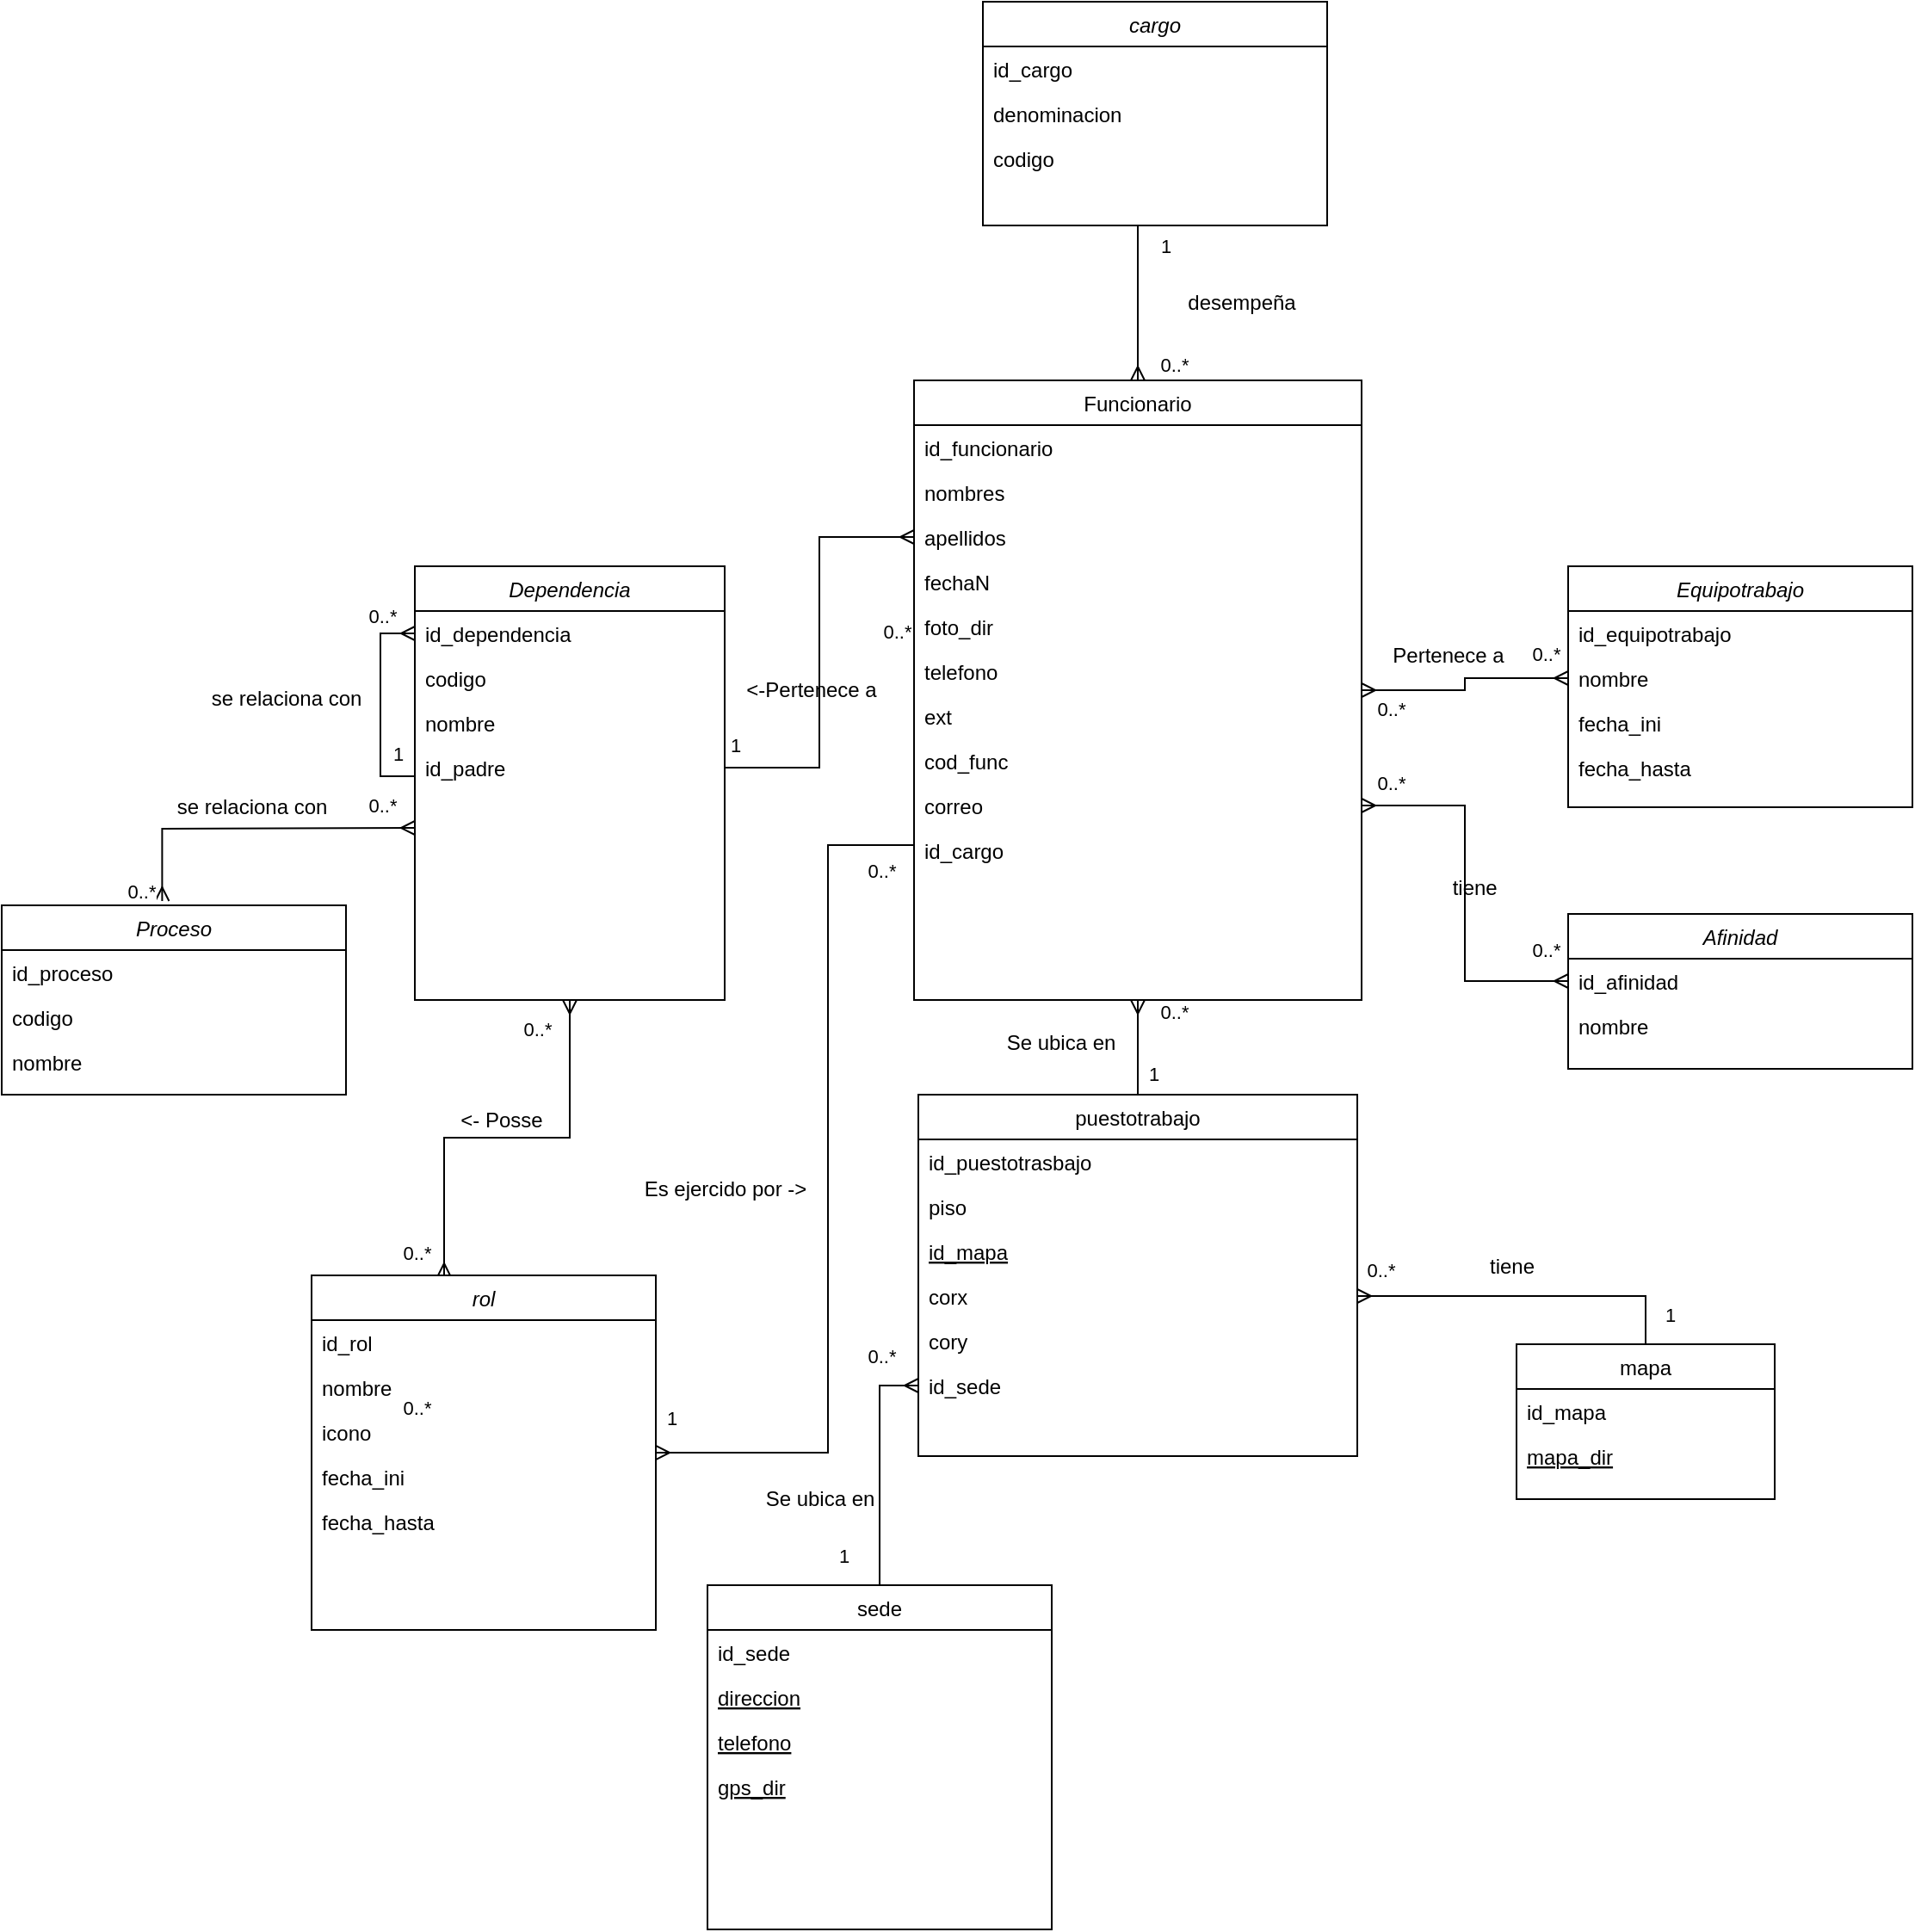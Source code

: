 <mxfile version="20.4.0" type="device"><diagram id="C5RBs43oDa-KdzZeNtuy" name="Page-1"><mxGraphModel dx="1863" dy="1583" grid="1" gridSize="10" guides="1" tooltips="1" connect="1" arrows="1" fold="1" page="1" pageScale="1" pageWidth="827" pageHeight="1169" math="0" shadow="0"><root><mxCell id="WIyWlLk6GJQsqaUBKTNV-0"/><mxCell id="WIyWlLk6GJQsqaUBKTNV-1" parent="WIyWlLk6GJQsqaUBKTNV-0"/><mxCell id="zfeD__LdjtJM36EsE9e9-96" style="edgeStyle=orthogonalEdgeStyle;rounded=0;orthogonalLoop=1;jettySize=auto;html=1;entryX=0.385;entryY=0.005;entryDx=0;entryDy=0;entryPerimeter=0;startArrow=ERmany;startFill=0;endArrow=ERmany;endFill=0;" parent="WIyWlLk6GJQsqaUBKTNV-1" source="zkfFHV4jXpPFQw0GAbJ--0" target="zfeD__LdjtJM36EsE9e9-49" edge="1"><mxGeometry relative="1" as="geometry"/></mxCell><mxCell id="zkfFHV4jXpPFQw0GAbJ--0" value="Dependencia" style="swimlane;fontStyle=2;align=center;verticalAlign=top;childLayout=stackLayout;horizontal=1;startSize=26;horizontalStack=0;resizeParent=1;resizeLast=0;collapsible=1;marginBottom=0;rounded=0;shadow=0;strokeWidth=1;" parent="WIyWlLk6GJQsqaUBKTNV-1" vertex="1"><mxGeometry x="160" y="28" width="180" height="252" as="geometry"><mxRectangle x="230" y="140" width="160" height="26" as="alternateBounds"/></mxGeometry></mxCell><mxCell id="zkfFHV4jXpPFQw0GAbJ--1" value="id_dependencia" style="text;align=left;verticalAlign=top;spacingLeft=4;spacingRight=4;overflow=hidden;rotatable=0;points=[[0,0.5],[1,0.5]];portConstraint=eastwest;" parent="zkfFHV4jXpPFQw0GAbJ--0" vertex="1"><mxGeometry y="26" width="180" height="26" as="geometry"/></mxCell><mxCell id="zkfFHV4jXpPFQw0GAbJ--2" value="codigo" style="text;align=left;verticalAlign=top;spacingLeft=4;spacingRight=4;overflow=hidden;rotatable=0;points=[[0,0.5],[1,0.5]];portConstraint=eastwest;rounded=0;shadow=0;html=0;" parent="zkfFHV4jXpPFQw0GAbJ--0" vertex="1"><mxGeometry y="52" width="180" height="26" as="geometry"/></mxCell><mxCell id="zkfFHV4jXpPFQw0GAbJ--3" value="nombre" style="text;align=left;verticalAlign=top;spacingLeft=4;spacingRight=4;overflow=hidden;rotatable=0;points=[[0,0.5],[1,0.5]];portConstraint=eastwest;rounded=0;shadow=0;html=0;" parent="zkfFHV4jXpPFQw0GAbJ--0" vertex="1"><mxGeometry y="78" width="180" height="26" as="geometry"/></mxCell><mxCell id="zfeD__LdjtJM36EsE9e9-3" style="edgeStyle=orthogonalEdgeStyle;rounded=0;orthogonalLoop=1;jettySize=auto;html=1;exitX=0;exitY=0.5;exitDx=0;exitDy=0;entryX=0;entryY=0.5;entryDx=0;entryDy=0;endArrow=ERmany;endFill=0;" parent="zkfFHV4jXpPFQw0GAbJ--0" source="zfeD__LdjtJM36EsE9e9-1" target="zkfFHV4jXpPFQw0GAbJ--1" edge="1"><mxGeometry relative="1" as="geometry"><Array as="points"><mxPoint y="122"/><mxPoint x="-20" y="122"/><mxPoint x="-20" y="39"/></Array></mxGeometry></mxCell><mxCell id="zfeD__LdjtJM36EsE9e9-85" value="1" style="edgeLabel;html=1;align=center;verticalAlign=middle;resizable=0;points=[];" parent="zfeD__LdjtJM36EsE9e9-3" vertex="1" connectable="0"><mxGeometry x="-0.415" y="4" relative="1" as="geometry"><mxPoint x="14" y="-1" as="offset"/></mxGeometry></mxCell><mxCell id="zfeD__LdjtJM36EsE9e9-1" value="id_padre" style="text;align=left;verticalAlign=top;spacingLeft=4;spacingRight=4;overflow=hidden;rotatable=0;points=[[0,0.5],[1,0.5]];portConstraint=eastwest;rounded=0;shadow=0;html=0;" parent="zkfFHV4jXpPFQw0GAbJ--0" vertex="1"><mxGeometry y="104" width="180" height="26" as="geometry"/></mxCell><mxCell id="zkfFHV4jXpPFQw0GAbJ--6" value="puestotrabajo" style="swimlane;fontStyle=0;align=center;verticalAlign=top;childLayout=stackLayout;horizontal=1;startSize=26;horizontalStack=0;resizeParent=1;resizeLast=0;collapsible=1;marginBottom=0;rounded=0;shadow=0;strokeWidth=1;" parent="WIyWlLk6GJQsqaUBKTNV-1" vertex="1"><mxGeometry x="452.5" y="335" width="255" height="210" as="geometry"><mxRectangle x="130" y="380" width="160" height="26" as="alternateBounds"/></mxGeometry></mxCell><mxCell id="zkfFHV4jXpPFQw0GAbJ--7" value="id_puestotrasbajo" style="text;align=left;verticalAlign=top;spacingLeft=4;spacingRight=4;overflow=hidden;rotatable=0;points=[[0,0.5],[1,0.5]];portConstraint=eastwest;" parent="zkfFHV4jXpPFQw0GAbJ--6" vertex="1"><mxGeometry y="26" width="255" height="26" as="geometry"/></mxCell><mxCell id="zkfFHV4jXpPFQw0GAbJ--8" value="piso" style="text;align=left;verticalAlign=top;spacingLeft=4;spacingRight=4;overflow=hidden;rotatable=0;points=[[0,0.5],[1,0.5]];portConstraint=eastwest;rounded=0;shadow=0;html=0;" parent="zkfFHV4jXpPFQw0GAbJ--6" vertex="1"><mxGeometry y="52" width="255" height="26" as="geometry"/></mxCell><mxCell id="zkfFHV4jXpPFQw0GAbJ--10" value="id_mapa" style="text;align=left;verticalAlign=top;spacingLeft=4;spacingRight=4;overflow=hidden;rotatable=0;points=[[0,0.5],[1,0.5]];portConstraint=eastwest;fontStyle=4" parent="zkfFHV4jXpPFQw0GAbJ--6" vertex="1"><mxGeometry y="78" width="255" height="26" as="geometry"/></mxCell><mxCell id="zkfFHV4jXpPFQw0GAbJ--11" value="corx" style="text;align=left;verticalAlign=top;spacingLeft=4;spacingRight=4;overflow=hidden;rotatable=0;points=[[0,0.5],[1,0.5]];portConstraint=eastwest;" parent="zkfFHV4jXpPFQw0GAbJ--6" vertex="1"><mxGeometry y="104" width="255" height="26" as="geometry"/></mxCell><mxCell id="zfeD__LdjtJM36EsE9e9-25" value="cory" style="text;align=left;verticalAlign=top;spacingLeft=4;spacingRight=4;overflow=hidden;rotatable=0;points=[[0,0.5],[1,0.5]];portConstraint=eastwest;" parent="zkfFHV4jXpPFQw0GAbJ--6" vertex="1"><mxGeometry y="130" width="255" height="26" as="geometry"/></mxCell><mxCell id="zfeD__LdjtJM36EsE9e9-30" value="id_sede" style="text;align=left;verticalAlign=top;spacingLeft=4;spacingRight=4;overflow=hidden;rotatable=0;points=[[0,0.5],[1,0.5]];portConstraint=eastwest;" parent="zkfFHV4jXpPFQw0GAbJ--6" vertex="1"><mxGeometry y="156" width="255" height="26" as="geometry"/></mxCell><mxCell id="zfeD__LdjtJM36EsE9e9-8" style="edgeStyle=orthogonalEdgeStyle;rounded=0;orthogonalLoop=1;jettySize=auto;html=1;exitX=0.5;exitY=1;exitDx=0;exitDy=0;entryX=0.5;entryY=0;entryDx=0;entryDy=0;startArrow=ERmany;startFill=0;endArrow=none;endFill=0;" parent="WIyWlLk6GJQsqaUBKTNV-1" source="zkfFHV4jXpPFQw0GAbJ--17" target="zkfFHV4jXpPFQw0GAbJ--6" edge="1"><mxGeometry relative="1" as="geometry"/></mxCell><mxCell id="zfeD__LdjtJM36EsE9e9-70" style="edgeStyle=orthogonalEdgeStyle;rounded=0;orthogonalLoop=1;jettySize=auto;html=1;entryX=0;entryY=0.5;entryDx=0;entryDy=0;startArrow=ERmany;startFill=0;endArrow=ERmany;endFill=0;" parent="WIyWlLk6GJQsqaUBKTNV-1" source="zkfFHV4jXpPFQw0GAbJ--17" target="zfeD__LdjtJM36EsE9e9-66" edge="1"><mxGeometry relative="1" as="geometry"/></mxCell><mxCell id="zfeD__LdjtJM36EsE9e9-137" style="edgeStyle=orthogonalEdgeStyle;rounded=0;orthogonalLoop=1;jettySize=auto;html=1;startArrow=ERmany;startFill=0;endArrow=none;endFill=0;" parent="WIyWlLk6GJQsqaUBKTNV-1" source="zkfFHV4jXpPFQw0GAbJ--17" edge="1"><mxGeometry relative="1" as="geometry"><mxPoint x="580" y="-170" as="targetPoint"/></mxGeometry></mxCell><mxCell id="zkfFHV4jXpPFQw0GAbJ--17" value="Funcionario" style="swimlane;fontStyle=0;align=center;verticalAlign=top;childLayout=stackLayout;horizontal=1;startSize=26;horizontalStack=0;resizeParent=1;resizeLast=0;collapsible=1;marginBottom=0;rounded=0;shadow=0;strokeWidth=1;" parent="WIyWlLk6GJQsqaUBKTNV-1" vertex="1"><mxGeometry x="450" y="-80" width="260" height="360" as="geometry"><mxRectangle x="550" y="140" width="160" height="26" as="alternateBounds"/></mxGeometry></mxCell><mxCell id="zkfFHV4jXpPFQw0GAbJ--18" value="id_funcionario" style="text;align=left;verticalAlign=top;spacingLeft=4;spacingRight=4;overflow=hidden;rotatable=0;points=[[0,0.5],[1,0.5]];portConstraint=eastwest;" parent="zkfFHV4jXpPFQw0GAbJ--17" vertex="1"><mxGeometry y="26" width="260" height="26" as="geometry"/></mxCell><mxCell id="zkfFHV4jXpPFQw0GAbJ--19" value="nombres" style="text;align=left;verticalAlign=top;spacingLeft=4;spacingRight=4;overflow=hidden;rotatable=0;points=[[0,0.5],[1,0.5]];portConstraint=eastwest;rounded=0;shadow=0;html=0;" parent="zkfFHV4jXpPFQw0GAbJ--17" vertex="1"><mxGeometry y="52" width="260" height="26" as="geometry"/></mxCell><mxCell id="zkfFHV4jXpPFQw0GAbJ--20" value="apellidos" style="text;align=left;verticalAlign=top;spacingLeft=4;spacingRight=4;overflow=hidden;rotatable=0;points=[[0,0.5],[1,0.5]];portConstraint=eastwest;rounded=0;shadow=0;html=0;" parent="zkfFHV4jXpPFQw0GAbJ--17" vertex="1"><mxGeometry y="78" width="260" height="26" as="geometry"/></mxCell><mxCell id="zkfFHV4jXpPFQw0GAbJ--21" value="fechaN" style="text;align=left;verticalAlign=top;spacingLeft=4;spacingRight=4;overflow=hidden;rotatable=0;points=[[0,0.5],[1,0.5]];portConstraint=eastwest;rounded=0;shadow=0;html=0;" parent="zkfFHV4jXpPFQw0GAbJ--17" vertex="1"><mxGeometry y="104" width="260" height="26" as="geometry"/></mxCell><mxCell id="zkfFHV4jXpPFQw0GAbJ--22" value="foto_dir" style="text;align=left;verticalAlign=top;spacingLeft=4;spacingRight=4;overflow=hidden;rotatable=0;points=[[0,0.5],[1,0.5]];portConstraint=eastwest;rounded=0;shadow=0;html=0;" parent="zkfFHV4jXpPFQw0GAbJ--17" vertex="1"><mxGeometry y="130" width="260" height="26" as="geometry"/></mxCell><mxCell id="zfeD__LdjtJM36EsE9e9-28" value="telefono" style="text;align=left;verticalAlign=top;spacingLeft=4;spacingRight=4;overflow=hidden;rotatable=0;points=[[0,0.5],[1,0.5]];portConstraint=eastwest;" parent="zkfFHV4jXpPFQw0GAbJ--17" vertex="1"><mxGeometry y="156" width="260" height="26" as="geometry"/></mxCell><mxCell id="zfeD__LdjtJM36EsE9e9-29" value="ext" style="text;align=left;verticalAlign=top;spacingLeft=4;spacingRight=4;overflow=hidden;rotatable=0;points=[[0,0.5],[1,0.5]];portConstraint=eastwest;" parent="zkfFHV4jXpPFQw0GAbJ--17" vertex="1"><mxGeometry y="182" width="260" height="26" as="geometry"/></mxCell><mxCell id="zfeD__LdjtJM36EsE9e9-47" value="cod_func" style="text;align=left;verticalAlign=top;spacingLeft=4;spacingRight=4;overflow=hidden;rotatable=0;points=[[0,0.5],[1,0.5]];portConstraint=eastwest;" parent="zkfFHV4jXpPFQw0GAbJ--17" vertex="1"><mxGeometry y="208" width="260" height="26" as="geometry"/></mxCell><mxCell id="zfeD__LdjtJM36EsE9e9-48" value="correo" style="text;align=left;verticalAlign=top;spacingLeft=4;spacingRight=4;overflow=hidden;rotatable=0;points=[[0,0.5],[1,0.5]];portConstraint=eastwest;" parent="zkfFHV4jXpPFQw0GAbJ--17" vertex="1"><mxGeometry y="234" width="260" height="26" as="geometry"/></mxCell><mxCell id="zfeD__LdjtJM36EsE9e9-130" value="id_cargo" style="text;align=left;verticalAlign=top;spacingLeft=4;spacingRight=4;overflow=hidden;rotatable=0;points=[[0,0.5],[1,0.5]];portConstraint=eastwest;" parent="zkfFHV4jXpPFQw0GAbJ--17" vertex="1"><mxGeometry y="260" width="260" height="26" as="geometry"/></mxCell><mxCell id="zfeD__LdjtJM36EsE9e9-5" style="edgeStyle=orthogonalEdgeStyle;rounded=0;orthogonalLoop=1;jettySize=auto;html=1;exitX=0;exitY=0.5;exitDx=0;exitDy=0;entryX=1;entryY=0.5;entryDx=0;entryDy=0;endArrow=none;endFill=0;startArrow=ERmany;startFill=0;" parent="WIyWlLk6GJQsqaUBKTNV-1" source="zkfFHV4jXpPFQw0GAbJ--20" target="zfeD__LdjtJM36EsE9e9-1" edge="1"><mxGeometry relative="1" as="geometry"/></mxCell><mxCell id="zfeD__LdjtJM36EsE9e9-81" value="0..*" style="edgeLabel;html=1;align=center;verticalAlign=middle;resizable=0;points=[];" parent="zfeD__LdjtJM36EsE9e9-5" vertex="1" connectable="0"><mxGeometry x="0.318" y="4" relative="1" as="geometry"><mxPoint x="41" y="-51" as="offset"/></mxGeometry></mxCell><mxCell id="zfeD__LdjtJM36EsE9e9-9" value="sede" style="swimlane;fontStyle=0;align=center;verticalAlign=top;childLayout=stackLayout;horizontal=1;startSize=26;horizontalStack=0;resizeParent=1;resizeLast=0;collapsible=1;marginBottom=0;rounded=0;shadow=0;strokeWidth=1;" parent="WIyWlLk6GJQsqaUBKTNV-1" vertex="1"><mxGeometry x="330" y="620" width="200" height="200" as="geometry"><mxRectangle x="130" y="380" width="160" height="26" as="alternateBounds"/></mxGeometry></mxCell><mxCell id="zfeD__LdjtJM36EsE9e9-10" value="id_sede" style="text;align=left;verticalAlign=top;spacingLeft=4;spacingRight=4;overflow=hidden;rotatable=0;points=[[0,0.5],[1,0.5]];portConstraint=eastwest;" parent="zfeD__LdjtJM36EsE9e9-9" vertex="1"><mxGeometry y="26" width="200" height="26" as="geometry"/></mxCell><mxCell id="zfeD__LdjtJM36EsE9e9-12" value="direccion" style="text;align=left;verticalAlign=top;spacingLeft=4;spacingRight=4;overflow=hidden;rotatable=0;points=[[0,0.5],[1,0.5]];portConstraint=eastwest;fontStyle=4" parent="zfeD__LdjtJM36EsE9e9-9" vertex="1"><mxGeometry y="52" width="200" height="26" as="geometry"/></mxCell><mxCell id="zfeD__LdjtJM36EsE9e9-26" value="telefono" style="text;align=left;verticalAlign=top;spacingLeft=4;spacingRight=4;overflow=hidden;rotatable=0;points=[[0,0.5],[1,0.5]];portConstraint=eastwest;fontStyle=4" parent="zfeD__LdjtJM36EsE9e9-9" vertex="1"><mxGeometry y="78" width="200" height="26" as="geometry"/></mxCell><mxCell id="zfeD__LdjtJM36EsE9e9-27" value="gps_dir" style="text;align=left;verticalAlign=top;spacingLeft=4;spacingRight=4;overflow=hidden;rotatable=0;points=[[0,0.5],[1,0.5]];portConstraint=eastwest;fontStyle=4" parent="zfeD__LdjtJM36EsE9e9-9" vertex="1"><mxGeometry y="104" width="200" height="26" as="geometry"/></mxCell><mxCell id="zfeD__LdjtJM36EsE9e9-14" value="mapa" style="swimlane;fontStyle=0;align=center;verticalAlign=top;childLayout=stackLayout;horizontal=1;startSize=26;horizontalStack=0;resizeParent=1;resizeLast=0;collapsible=1;marginBottom=0;rounded=0;shadow=0;strokeWidth=1;" parent="WIyWlLk6GJQsqaUBKTNV-1" vertex="1"><mxGeometry x="800" y="480" width="150" height="90" as="geometry"><mxRectangle x="130" y="380" width="160" height="26" as="alternateBounds"/></mxGeometry></mxCell><mxCell id="zfeD__LdjtJM36EsE9e9-15" value="id_mapa" style="text;align=left;verticalAlign=top;spacingLeft=4;spacingRight=4;overflow=hidden;rotatable=0;points=[[0,0.5],[1,0.5]];portConstraint=eastwest;" parent="zfeD__LdjtJM36EsE9e9-14" vertex="1"><mxGeometry y="26" width="150" height="26" as="geometry"/></mxCell><mxCell id="zfeD__LdjtJM36EsE9e9-17" value="mapa_dir" style="text;align=left;verticalAlign=top;spacingLeft=4;spacingRight=4;overflow=hidden;rotatable=0;points=[[0,0.5],[1,0.5]];portConstraint=eastwest;fontStyle=4" parent="zfeD__LdjtJM36EsE9e9-14" vertex="1"><mxGeometry y="52" width="150" height="26" as="geometry"/></mxCell><mxCell id="zfeD__LdjtJM36EsE9e9-31" style="edgeStyle=orthogonalEdgeStyle;rounded=0;orthogonalLoop=1;jettySize=auto;html=1;exitX=0;exitY=0.5;exitDx=0;exitDy=0;entryX=0.5;entryY=0;entryDx=0;entryDy=0;startArrow=ERmany;startFill=0;endArrow=none;endFill=0;" parent="WIyWlLk6GJQsqaUBKTNV-1" source="zfeD__LdjtJM36EsE9e9-30" target="zfeD__LdjtJM36EsE9e9-9" edge="1"><mxGeometry relative="1" as="geometry"/></mxCell><mxCell id="zfeD__LdjtJM36EsE9e9-141" style="edgeStyle=orthogonalEdgeStyle;rounded=0;orthogonalLoop=1;jettySize=auto;html=1;entryX=0;entryY=0.75;entryDx=0;entryDy=0;startArrow=ERmany;startFill=0;endArrow=none;endFill=0;" parent="WIyWlLk6GJQsqaUBKTNV-1" source="zfeD__LdjtJM36EsE9e9-49" target="zkfFHV4jXpPFQw0GAbJ--17" edge="1"><mxGeometry relative="1" as="geometry"><Array as="points"><mxPoint x="400" y="543"/><mxPoint x="400" y="190"/></Array></mxGeometry></mxCell><mxCell id="zfeD__LdjtJM36EsE9e9-49" value="rol" style="swimlane;fontStyle=2;align=center;verticalAlign=top;childLayout=stackLayout;horizontal=1;startSize=26;horizontalStack=0;resizeParent=1;resizeLast=0;collapsible=1;marginBottom=0;rounded=0;shadow=0;strokeWidth=1;" parent="WIyWlLk6GJQsqaUBKTNV-1" vertex="1"><mxGeometry x="100" y="440" width="200" height="206" as="geometry"><mxRectangle x="230" y="140" width="160" height="26" as="alternateBounds"/></mxGeometry></mxCell><mxCell id="zfeD__LdjtJM36EsE9e9-50" value="id_rol" style="text;align=left;verticalAlign=top;spacingLeft=4;spacingRight=4;overflow=hidden;rotatable=0;points=[[0,0.5],[1,0.5]];portConstraint=eastwest;" parent="zfeD__LdjtJM36EsE9e9-49" vertex="1"><mxGeometry y="26" width="200" height="26" as="geometry"/></mxCell><mxCell id="zfeD__LdjtJM36EsE9e9-51" value="nombre" style="text;align=left;verticalAlign=top;spacingLeft=4;spacingRight=4;overflow=hidden;rotatable=0;points=[[0,0.5],[1,0.5]];portConstraint=eastwest;rounded=0;shadow=0;html=0;" parent="zfeD__LdjtJM36EsE9e9-49" vertex="1"><mxGeometry y="52" width="200" height="26" as="geometry"/></mxCell><mxCell id="zfeD__LdjtJM36EsE9e9-52" value="icono" style="text;align=left;verticalAlign=top;spacingLeft=4;spacingRight=4;overflow=hidden;rotatable=0;points=[[0,0.5],[1,0.5]];portConstraint=eastwest;rounded=0;shadow=0;html=0;" parent="zfeD__LdjtJM36EsE9e9-49" vertex="1"><mxGeometry y="78" width="200" height="26" as="geometry"/></mxCell><mxCell id="zfeD__LdjtJM36EsE9e9-54" value="fecha_ini" style="text;align=left;verticalAlign=top;spacingLeft=4;spacingRight=4;overflow=hidden;rotatable=0;points=[[0,0.5],[1,0.5]];portConstraint=eastwest;rounded=0;shadow=0;html=0;" parent="zfeD__LdjtJM36EsE9e9-49" vertex="1"><mxGeometry y="104" width="200" height="26" as="geometry"/></mxCell><mxCell id="zfeD__LdjtJM36EsE9e9-55" value="fecha_hasta" style="text;align=left;verticalAlign=top;spacingLeft=4;spacingRight=4;overflow=hidden;rotatable=0;points=[[0,0.5],[1,0.5]];portConstraint=eastwest;rounded=0;shadow=0;html=0;" parent="zfeD__LdjtJM36EsE9e9-49" vertex="1"><mxGeometry y="130" width="200" height="26" as="geometry"/></mxCell><mxCell id="zfeD__LdjtJM36EsE9e9-57" value="Proceso" style="swimlane;fontStyle=2;align=center;verticalAlign=top;childLayout=stackLayout;horizontal=1;startSize=26;horizontalStack=0;resizeParent=1;resizeLast=0;collapsible=1;marginBottom=0;rounded=0;shadow=0;strokeWidth=1;" parent="WIyWlLk6GJQsqaUBKTNV-1" vertex="1"><mxGeometry x="-80" y="225" width="200" height="110" as="geometry"><mxRectangle x="230" y="140" width="160" height="26" as="alternateBounds"/></mxGeometry></mxCell><mxCell id="zfeD__LdjtJM36EsE9e9-58" value="id_proceso" style="text;align=left;verticalAlign=top;spacingLeft=4;spacingRight=4;overflow=hidden;rotatable=0;points=[[0,0.5],[1,0.5]];portConstraint=eastwest;" parent="zfeD__LdjtJM36EsE9e9-57" vertex="1"><mxGeometry y="26" width="200" height="26" as="geometry"/></mxCell><mxCell id="zfeD__LdjtJM36EsE9e9-59" value="codigo" style="text;align=left;verticalAlign=top;spacingLeft=4;spacingRight=4;overflow=hidden;rotatable=0;points=[[0,0.5],[1,0.5]];portConstraint=eastwest;rounded=0;shadow=0;html=0;" parent="zfeD__LdjtJM36EsE9e9-57" vertex="1"><mxGeometry y="52" width="200" height="26" as="geometry"/></mxCell><mxCell id="zfeD__LdjtJM36EsE9e9-60" value="nombre" style="text;align=left;verticalAlign=top;spacingLeft=4;spacingRight=4;overflow=hidden;rotatable=0;points=[[0,0.5],[1,0.5]];portConstraint=eastwest;rounded=0;shadow=0;html=0;" parent="zfeD__LdjtJM36EsE9e9-57" vertex="1"><mxGeometry y="78" width="200" height="26" as="geometry"/></mxCell><mxCell id="zfeD__LdjtJM36EsE9e9-63" style="edgeStyle=orthogonalEdgeStyle;rounded=0;orthogonalLoop=1;jettySize=auto;html=1;entryX=0.466;entryY=-0.023;entryDx=0;entryDy=0;endArrow=ERmany;endFill=0;startArrow=ERmany;startFill=0;entryPerimeter=0;" parent="WIyWlLk6GJQsqaUBKTNV-1" target="zfeD__LdjtJM36EsE9e9-57" edge="1"><mxGeometry relative="1" as="geometry"><mxPoint x="160" y="180" as="sourcePoint"/><mxPoint x="350" y="155" as="targetPoint"/></mxGeometry></mxCell><mxCell id="zfeD__LdjtJM36EsE9e9-64" value="Equipotrabajo" style="swimlane;fontStyle=2;align=center;verticalAlign=top;childLayout=stackLayout;horizontal=1;startSize=26;horizontalStack=0;resizeParent=1;resizeLast=0;collapsible=1;marginBottom=0;rounded=0;shadow=0;strokeWidth=1;" parent="WIyWlLk6GJQsqaUBKTNV-1" vertex="1"><mxGeometry x="830" y="28" width="200" height="140" as="geometry"><mxRectangle x="230" y="140" width="160" height="26" as="alternateBounds"/></mxGeometry></mxCell><mxCell id="zfeD__LdjtJM36EsE9e9-65" value="id_equipotrabajo" style="text;align=left;verticalAlign=top;spacingLeft=4;spacingRight=4;overflow=hidden;rotatable=0;points=[[0,0.5],[1,0.5]];portConstraint=eastwest;" parent="zfeD__LdjtJM36EsE9e9-64" vertex="1"><mxGeometry y="26" width="200" height="26" as="geometry"/></mxCell><mxCell id="zfeD__LdjtJM36EsE9e9-66" value="nombre" style="text;align=left;verticalAlign=top;spacingLeft=4;spacingRight=4;overflow=hidden;rotatable=0;points=[[0,0.5],[1,0.5]];portConstraint=eastwest;rounded=0;shadow=0;html=0;" parent="zfeD__LdjtJM36EsE9e9-64" vertex="1"><mxGeometry y="52" width="200" height="26" as="geometry"/></mxCell><mxCell id="zfeD__LdjtJM36EsE9e9-68" value="fecha_ini" style="text;align=left;verticalAlign=top;spacingLeft=4;spacingRight=4;overflow=hidden;rotatable=0;points=[[0,0.5],[1,0.5]];portConstraint=eastwest;rounded=0;shadow=0;html=0;" parent="zfeD__LdjtJM36EsE9e9-64" vertex="1"><mxGeometry y="78" width="200" height="26" as="geometry"/></mxCell><mxCell id="zfeD__LdjtJM36EsE9e9-69" value="fecha_hasta" style="text;align=left;verticalAlign=top;spacingLeft=4;spacingRight=4;overflow=hidden;rotatable=0;points=[[0,0.5],[1,0.5]];portConstraint=eastwest;rounded=0;shadow=0;html=0;" parent="zfeD__LdjtJM36EsE9e9-64" vertex="1"><mxGeometry y="104" width="200" height="26" as="geometry"/></mxCell><mxCell id="zfeD__LdjtJM36EsE9e9-71" value="Afinidad" style="swimlane;fontStyle=2;align=center;verticalAlign=top;childLayout=stackLayout;horizontal=1;startSize=26;horizontalStack=0;resizeParent=1;resizeLast=0;collapsible=1;marginBottom=0;rounded=0;shadow=0;strokeWidth=1;" parent="WIyWlLk6GJQsqaUBKTNV-1" vertex="1"><mxGeometry x="830" y="230" width="200" height="90" as="geometry"><mxRectangle x="230" y="140" width="160" height="26" as="alternateBounds"/></mxGeometry></mxCell><mxCell id="zfeD__LdjtJM36EsE9e9-72" value="id_afinidad" style="text;align=left;verticalAlign=top;spacingLeft=4;spacingRight=4;overflow=hidden;rotatable=0;points=[[0,0.5],[1,0.5]];portConstraint=eastwest;" parent="zfeD__LdjtJM36EsE9e9-71" vertex="1"><mxGeometry y="26" width="200" height="26" as="geometry"/></mxCell><mxCell id="zfeD__LdjtJM36EsE9e9-73" value="nombre" style="text;align=left;verticalAlign=top;spacingLeft=4;spacingRight=4;overflow=hidden;rotatable=0;points=[[0,0.5],[1,0.5]];portConstraint=eastwest;rounded=0;shadow=0;html=0;" parent="zfeD__LdjtJM36EsE9e9-71" vertex="1"><mxGeometry y="52" width="200" height="26" as="geometry"/></mxCell><mxCell id="zfeD__LdjtJM36EsE9e9-76" style="edgeStyle=orthogonalEdgeStyle;rounded=0;orthogonalLoop=1;jettySize=auto;html=1;entryX=0;entryY=0.5;entryDx=0;entryDy=0;startArrow=ERmany;startFill=0;endArrow=ERmany;endFill=0;exitX=1;exitY=0.5;exitDx=0;exitDy=0;" parent="WIyWlLk6GJQsqaUBKTNV-1" source="zfeD__LdjtJM36EsE9e9-48" target="zfeD__LdjtJM36EsE9e9-72" edge="1"><mxGeometry relative="1" as="geometry"/></mxCell><mxCell id="zfeD__LdjtJM36EsE9e9-78" style="edgeStyle=orthogonalEdgeStyle;rounded=0;orthogonalLoop=1;jettySize=auto;html=1;entryX=0.5;entryY=0;entryDx=0;entryDy=0;startArrow=ERmany;startFill=0;endArrow=none;endFill=0;" parent="WIyWlLk6GJQsqaUBKTNV-1" source="zkfFHV4jXpPFQw0GAbJ--11" target="zfeD__LdjtJM36EsE9e9-14" edge="1"><mxGeometry relative="1" as="geometry"/></mxCell><mxCell id="zfeD__LdjtJM36EsE9e9-83" value="0..*" style="edgeLabel;html=1;align=center;verticalAlign=middle;resizable=0;points=[];" parent="WIyWlLk6GJQsqaUBKTNV-1" vertex="1" connectable="0"><mxGeometry x="179.999" y="19.997" as="geometry"><mxPoint x="-39" y="37" as="offset"/></mxGeometry></mxCell><mxCell id="zfeD__LdjtJM36EsE9e9-86" value="1" style="edgeLabel;html=1;align=center;verticalAlign=middle;resizable=0;points=[];" parent="WIyWlLk6GJQsqaUBKTNV-1" vertex="1" connectable="0"><mxGeometry x="420.003" y="129.996" as="geometry"><mxPoint x="-74" y="2" as="offset"/></mxGeometry></mxCell><mxCell id="zfeD__LdjtJM36EsE9e9-87" value="0..*" style="edgeLabel;html=1;align=center;verticalAlign=middle;resizable=0;points=[];" parent="WIyWlLk6GJQsqaUBKTNV-1" vertex="1" connectable="0"><mxGeometry x="449.999" y="108.047" as="geometry"><mxPoint x="367" y="-29" as="offset"/></mxGeometry></mxCell><mxCell id="zfeD__LdjtJM36EsE9e9-88" value="0..*" style="edgeLabel;html=1;align=center;verticalAlign=middle;resizable=0;points=[];" parent="WIyWlLk6GJQsqaUBKTNV-1" vertex="1" connectable="0"><mxGeometry x="449.999" y="279.997" as="geometry"><mxPoint x="367" y="-29" as="offset"/></mxGeometry></mxCell><mxCell id="zfeD__LdjtJM36EsE9e9-89" value="0..*" style="edgeLabel;html=1;align=center;verticalAlign=middle;resizable=0;points=[];" parent="WIyWlLk6GJQsqaUBKTNV-1" vertex="1" connectable="0"><mxGeometry x="359.999" y="139.997" as="geometry"><mxPoint x="367" y="-29" as="offset"/></mxGeometry></mxCell><mxCell id="zfeD__LdjtJM36EsE9e9-90" value="0..*" style="edgeLabel;html=1;align=center;verticalAlign=middle;resizable=0;points=[];" parent="WIyWlLk6GJQsqaUBKTNV-1" vertex="1" connectable="0"><mxGeometry x="359.999" y="182.997" as="geometry"><mxPoint x="367" y="-29" as="offset"/></mxGeometry></mxCell><mxCell id="zfeD__LdjtJM36EsE9e9-91" value="0..*" style="edgeLabel;html=1;align=center;verticalAlign=middle;resizable=0;points=[];" parent="WIyWlLk6GJQsqaUBKTNV-1" vertex="1" connectable="0"><mxGeometry x="39.999" y="179.997" as="geometry"><mxPoint x="-39" y="37" as="offset"/></mxGeometry></mxCell><mxCell id="zfeD__LdjtJM36EsE9e9-93" value="0..*" style="edgeLabel;html=1;align=center;verticalAlign=middle;resizable=0;points=[];" parent="WIyWlLk6GJQsqaUBKTNV-1" vertex="1" connectable="0"><mxGeometry x="179.999" y="129.997" as="geometry"><mxPoint x="-39" y="37" as="offset"/></mxGeometry></mxCell><mxCell id="zfeD__LdjtJM36EsE9e9-94" value="0..*" style="edgeLabel;html=1;align=center;verticalAlign=middle;resizable=0;points=[];" parent="WIyWlLk6GJQsqaUBKTNV-1" vertex="1" connectable="0"><mxGeometry x="199.999" y="479.997" as="geometry"><mxPoint x="-39" y="37" as="offset"/></mxGeometry></mxCell><mxCell id="zfeD__LdjtJM36EsE9e9-97" value="0..*" style="edgeLabel;html=1;align=center;verticalAlign=middle;resizable=0;points=[];" parent="WIyWlLk6GJQsqaUBKTNV-1" vertex="1" connectable="0"><mxGeometry x="199.999" y="389.997" as="geometry"><mxPoint x="-39" y="37" as="offset"/></mxGeometry></mxCell><mxCell id="zfeD__LdjtJM36EsE9e9-100" value="0..*" style="edgeLabel;html=1;align=center;verticalAlign=middle;resizable=0;points=[];" parent="WIyWlLk6GJQsqaUBKTNV-1" vertex="1" connectable="0"><mxGeometry x="269.999" y="259.997" as="geometry"><mxPoint x="-39" y="37" as="offset"/></mxGeometry></mxCell><mxCell id="zfeD__LdjtJM36EsE9e9-104" value="0..*" style="edgeLabel;html=1;align=center;verticalAlign=middle;resizable=0;points=[];" parent="WIyWlLk6GJQsqaUBKTNV-1" vertex="1" connectable="0"><mxGeometry x="469.999" y="167.997" as="geometry"><mxPoint x="-39" y="37" as="offset"/></mxGeometry></mxCell><mxCell id="zfeD__LdjtJM36EsE9e9-106" value="1" style="edgeLabel;html=1;align=center;verticalAlign=middle;resizable=0;points=[];" parent="WIyWlLk6GJQsqaUBKTNV-1" vertex="1" connectable="0"><mxGeometry x="210" y="290" as="geometry"><mxPoint x="99" y="233" as="offset"/></mxGeometry></mxCell><mxCell id="zfeD__LdjtJM36EsE9e9-107" value="1" style="edgeLabel;html=1;align=center;verticalAlign=middle;resizable=0;points=[];" parent="WIyWlLk6GJQsqaUBKTNV-1" vertex="1" connectable="0"><mxGeometry x="490" y="90" as="geometry"><mxPoint x="99" y="233" as="offset"/></mxGeometry></mxCell><mxCell id="zfeD__LdjtJM36EsE9e9-108" value="0..*" style="edgeLabel;html=1;align=center;verticalAlign=middle;resizable=0;points=[];" parent="WIyWlLk6GJQsqaUBKTNV-1" vertex="1" connectable="0"><mxGeometry x="639.999" y="249.997" as="geometry"><mxPoint x="-39" y="37" as="offset"/></mxGeometry></mxCell><mxCell id="zfeD__LdjtJM36EsE9e9-109" value="0..*" style="edgeLabel;html=1;align=center;verticalAlign=middle;resizable=0;points=[];" parent="WIyWlLk6GJQsqaUBKTNV-1" vertex="1" connectable="0"><mxGeometry x="469.999" y="449.997" as="geometry"><mxPoint x="-39" y="37" as="offset"/></mxGeometry></mxCell><mxCell id="zfeD__LdjtJM36EsE9e9-111" value="1" style="edgeLabel;html=1;align=center;verticalAlign=middle;resizable=0;points=[];" parent="WIyWlLk6GJQsqaUBKTNV-1" vertex="1" connectable="0"><mxGeometry x="310" y="370" as="geometry"><mxPoint x="99" y="233" as="offset"/></mxGeometry></mxCell><mxCell id="zfeD__LdjtJM36EsE9e9-112" value="0..*" style="edgeLabel;html=1;align=center;verticalAlign=middle;resizable=0;points=[];" parent="WIyWlLk6GJQsqaUBKTNV-1" vertex="1" connectable="0"><mxGeometry x="759.999" y="399.997" as="geometry"><mxPoint x="-39" y="37" as="offset"/></mxGeometry></mxCell><mxCell id="zfeD__LdjtJM36EsE9e9-116" value="1" style="edgeLabel;html=1;align=center;verticalAlign=middle;resizable=0;points=[];" parent="WIyWlLk6GJQsqaUBKTNV-1" vertex="1" connectable="0"><mxGeometry x="790" y="230" as="geometry"><mxPoint x="99" y="233" as="offset"/></mxGeometry></mxCell><mxCell id="zfeD__LdjtJM36EsE9e9-119" value="se relaciona con" style="text;html=1;align=center;verticalAlign=middle;resizable=0;points=[];autosize=1;strokeColor=none;fillColor=none;" parent="WIyWlLk6GJQsqaUBKTNV-1" vertex="1"><mxGeometry x="10" y="153" width="110" height="30" as="geometry"/></mxCell><mxCell id="zfeD__LdjtJM36EsE9e9-120" value="&amp;lt;-Pertenece a" style="text;html=1;align=center;verticalAlign=middle;resizable=0;points=[];autosize=1;strokeColor=none;fillColor=none;" parent="WIyWlLk6GJQsqaUBKTNV-1" vertex="1"><mxGeometry x="340" y="85" width="100" height="30" as="geometry"/></mxCell><mxCell id="zfeD__LdjtJM36EsE9e9-121" value="Pertenece a" style="text;html=1;align=center;verticalAlign=middle;resizable=0;points=[];autosize=1;strokeColor=none;fillColor=none;" parent="WIyWlLk6GJQsqaUBKTNV-1" vertex="1"><mxGeometry x="715" y="65" width="90" height="30" as="geometry"/></mxCell><mxCell id="zfeD__LdjtJM36EsE9e9-122" value="tiene&amp;nbsp;" style="text;html=1;align=center;verticalAlign=middle;resizable=0;points=[];autosize=1;strokeColor=none;fillColor=none;" parent="WIyWlLk6GJQsqaUBKTNV-1" vertex="1"><mxGeometry x="752" y="200" width="50" height="30" as="geometry"/></mxCell><mxCell id="zfeD__LdjtJM36EsE9e9-125" value="Se ubica en" style="text;html=1;align=center;verticalAlign=middle;resizable=0;points=[];autosize=1;strokeColor=none;fillColor=none;" parent="WIyWlLk6GJQsqaUBKTNV-1" vertex="1"><mxGeometry x="490" y="290" width="90" height="30" as="geometry"/></mxCell><mxCell id="zfeD__LdjtJM36EsE9e9-126" value="tiene" style="text;html=1;align=center;verticalAlign=middle;resizable=0;points=[];autosize=1;strokeColor=none;fillColor=none;" parent="WIyWlLk6GJQsqaUBKTNV-1" vertex="1"><mxGeometry x="772" y="420" width="50" height="30" as="geometry"/></mxCell><mxCell id="zfeD__LdjtJM36EsE9e9-127" value="Se ubica en" style="text;html=1;align=center;verticalAlign=middle;resizable=0;points=[];autosize=1;strokeColor=none;fillColor=none;" parent="WIyWlLk6GJQsqaUBKTNV-1" vertex="1"><mxGeometry x="350" y="555" width="90" height="30" as="geometry"/></mxCell><mxCell id="zfeD__LdjtJM36EsE9e9-128" value="&amp;lt;- Posse" style="text;html=1;align=center;verticalAlign=middle;resizable=0;points=[];autosize=1;strokeColor=none;fillColor=none;" parent="WIyWlLk6GJQsqaUBKTNV-1" vertex="1"><mxGeometry x="175" y="335" width="70" height="30" as="geometry"/></mxCell><mxCell id="zfeD__LdjtJM36EsE9e9-129" value="Es ejercido por -&amp;gt;" style="text;html=1;align=center;verticalAlign=middle;resizable=0;points=[];autosize=1;strokeColor=none;fillColor=none;" parent="WIyWlLk6GJQsqaUBKTNV-1" vertex="1"><mxGeometry x="280" y="375" width="120" height="30" as="geometry"/></mxCell><mxCell id="zfeD__LdjtJM36EsE9e9-131" value="cargo" style="swimlane;fontStyle=2;align=center;verticalAlign=top;childLayout=stackLayout;horizontal=1;startSize=26;horizontalStack=0;resizeParent=1;resizeLast=0;collapsible=1;marginBottom=0;rounded=0;shadow=0;strokeWidth=1;" parent="WIyWlLk6GJQsqaUBKTNV-1" vertex="1"><mxGeometry x="490" y="-300" width="200" height="130" as="geometry"><mxRectangle x="230" y="140" width="160" height="26" as="alternateBounds"/></mxGeometry></mxCell><mxCell id="zfeD__LdjtJM36EsE9e9-132" value="id_cargo" style="text;align=left;verticalAlign=top;spacingLeft=4;spacingRight=4;overflow=hidden;rotatable=0;points=[[0,0.5],[1,0.5]];portConstraint=eastwest;" parent="zfeD__LdjtJM36EsE9e9-131" vertex="1"><mxGeometry y="26" width="200" height="26" as="geometry"/></mxCell><mxCell id="zfeD__LdjtJM36EsE9e9-133" value="denominacion" style="text;align=left;verticalAlign=top;spacingLeft=4;spacingRight=4;overflow=hidden;rotatable=0;points=[[0,0.5],[1,0.5]];portConstraint=eastwest;rounded=0;shadow=0;html=0;" parent="zfeD__LdjtJM36EsE9e9-131" vertex="1"><mxGeometry y="52" width="200" height="26" as="geometry"/></mxCell><mxCell id="zfeD__LdjtJM36EsE9e9-134" value="codigo" style="text;align=left;verticalAlign=top;spacingLeft=4;spacingRight=4;overflow=hidden;rotatable=0;points=[[0,0.5],[1,0.5]];portConstraint=eastwest;rounded=0;shadow=0;html=0;" parent="zfeD__LdjtJM36EsE9e9-131" vertex="1"><mxGeometry y="78" width="200" height="26" as="geometry"/></mxCell><mxCell id="zfeD__LdjtJM36EsE9e9-138" value="1" style="edgeLabel;html=1;align=center;verticalAlign=middle;resizable=0;points=[];" parent="WIyWlLk6GJQsqaUBKTNV-1" vertex="1" connectable="0"><mxGeometry x="670.003" y="-160.004" as="geometry"><mxPoint x="-74" y="2" as="offset"/></mxGeometry></mxCell><mxCell id="zfeD__LdjtJM36EsE9e9-139" value="0..*" style="edgeLabel;html=1;align=center;verticalAlign=middle;resizable=0;points=[];" parent="WIyWlLk6GJQsqaUBKTNV-1" vertex="1" connectable="0"><mxGeometry x="452.499" y="80.004" as="geometry"><mxPoint x="148" y="-169" as="offset"/></mxGeometry></mxCell><mxCell id="zfeD__LdjtJM36EsE9e9-140" value="desempeña" style="text;html=1;align=center;verticalAlign=middle;resizable=0;points=[];autosize=1;strokeColor=none;fillColor=none;" parent="WIyWlLk6GJQsqaUBKTNV-1" vertex="1"><mxGeometry x="595" y="-140" width="90" height="30" as="geometry"/></mxCell><mxCell id="zfeD__LdjtJM36EsE9e9-142" value="se relaciona con" style="text;html=1;align=center;verticalAlign=middle;resizable=0;points=[];autosize=1;strokeColor=none;fillColor=none;" parent="WIyWlLk6GJQsqaUBKTNV-1" vertex="1"><mxGeometry x="30" y="90" width="110" height="30" as="geometry"/></mxCell></root></mxGraphModel></diagram></mxfile>